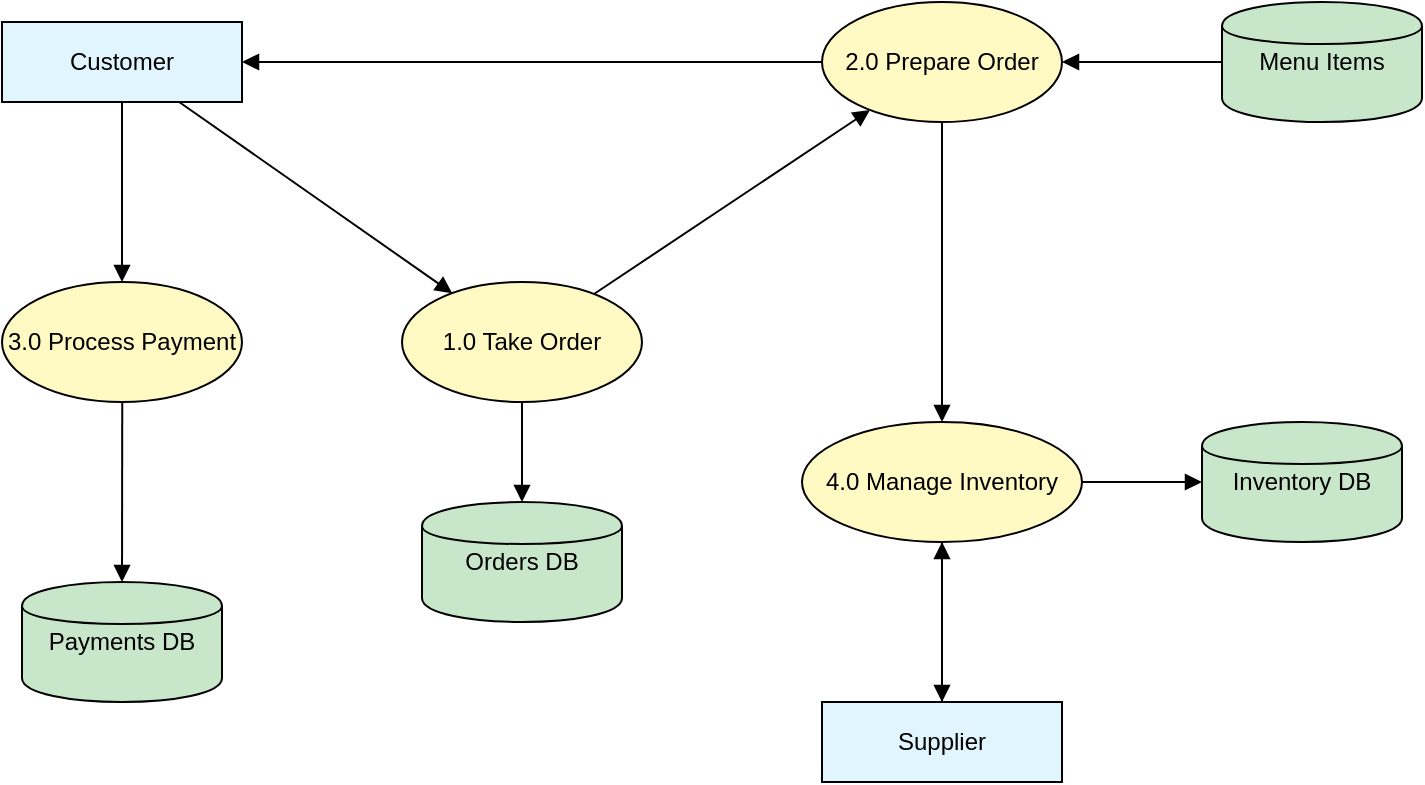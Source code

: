 <mxfile version="28.0.7" pages="2">
  <diagram name="DFD0" id="jpEgUMkhKl0W7dWPEIJx">
    <mxGraphModel dx="1455" dy="685" grid="1" gridSize="10" guides="1" tooltips="1" connect="1" arrows="1" fold="1" page="1" pageScale="1" pageWidth="850" pageHeight="1100" math="0" shadow="0">
      <root>
        <mxCell id="0" />
        <mxCell id="1" parent="0" />
        <mxCell id="j-Xekcq_S_CdKjPfwq5b-44" value="Customer" style="shape=rectangle;whiteSpace=wrap;html=1;fillColor=#e1f5fe;" vertex="1" parent="1">
          <mxGeometry x="120" y="60" width="120" height="40" as="geometry" />
        </mxCell>
        <mxCell id="j-Xekcq_S_CdKjPfwq5b-45" value="Supplier" style="shape=rectangle;whiteSpace=wrap;html=1;fillColor=#e1f5fe;" vertex="1" parent="1">
          <mxGeometry x="530" y="400" width="120" height="40" as="geometry" />
        </mxCell>
        <mxCell id="j-Xekcq_S_CdKjPfwq5b-46" value="1.0 Take Order" style="ellipse;whiteSpace=wrap;html=1;fillColor=#fff9c4;" vertex="1" parent="1">
          <mxGeometry x="320" y="190" width="120" height="60" as="geometry" />
        </mxCell>
        <mxCell id="j-Xekcq_S_CdKjPfwq5b-47" value="2.0 Prepare Order" style="ellipse;whiteSpace=wrap;html=1;fillColor=#fff9c4;" vertex="1" parent="1">
          <mxGeometry x="530" y="50" width="120" height="60" as="geometry" />
        </mxCell>
        <mxCell id="j-Xekcq_S_CdKjPfwq5b-48" value="3.0 Process Payment" style="ellipse;whiteSpace=wrap;html=1;fillColor=#fff9c4;" vertex="1" parent="1">
          <mxGeometry x="120" y="190" width="120" height="60" as="geometry" />
        </mxCell>
        <mxCell id="j-Xekcq_S_CdKjPfwq5b-49" value="4.0 Manage Inventory" style="ellipse;whiteSpace=wrap;html=1;fillColor=#fff9c4;" vertex="1" parent="1">
          <mxGeometry x="520" y="260" width="140" height="60" as="geometry" />
        </mxCell>
        <mxCell id="j-Xekcq_S_CdKjPfwq5b-50" value="Orders DB" style="shape=cylinder;whiteSpace=wrap;html=1;fillColor=#c8e6c9;" vertex="1" parent="1">
          <mxGeometry x="330" y="300" width="100" height="60" as="geometry" />
        </mxCell>
        <mxCell id="j-Xekcq_S_CdKjPfwq5b-51" value="Menu Items" style="shape=cylinder;whiteSpace=wrap;html=1;fillColor=#c8e6c9;" vertex="1" parent="1">
          <mxGeometry x="730" y="50" width="100" height="60" as="geometry" />
        </mxCell>
        <mxCell id="j-Xekcq_S_CdKjPfwq5b-52" value="Payments DB" style="shape=cylinder;whiteSpace=wrap;html=1;fillColor=#c8e6c9;" vertex="1" parent="1">
          <mxGeometry x="130" y="340" width="100" height="60" as="geometry" />
        </mxCell>
        <mxCell id="j-Xekcq_S_CdKjPfwq5b-53" value="Inventory DB" style="shape=cylinder;whiteSpace=wrap;html=1;fillColor=#c8e6c9;" vertex="1" parent="1">
          <mxGeometry x="720" y="260" width="100" height="60" as="geometry" />
        </mxCell>
        <mxCell id="j-Xekcq_S_CdKjPfwq5b-54" style="endArrow=block;html=1;strokeColor=#000000;" edge="1" parent="1" source="j-Xekcq_S_CdKjPfwq5b-44" target="j-Xekcq_S_CdKjPfwq5b-46">
          <mxGeometry relative="1" as="geometry" />
        </mxCell>
        <mxCell id="j-Xekcq_S_CdKjPfwq5b-55" style="endArrow=block;html=1;strokeColor=#000000;" edge="1" parent="1" source="j-Xekcq_S_CdKjPfwq5b-46" target="j-Xekcq_S_CdKjPfwq5b-50">
          <mxGeometry relative="1" as="geometry" />
        </mxCell>
        <mxCell id="j-Xekcq_S_CdKjPfwq5b-56" style="endArrow=block;html=1;strokeColor=#000000;" edge="1" parent="1" source="j-Xekcq_S_CdKjPfwq5b-46" target="j-Xekcq_S_CdKjPfwq5b-47">
          <mxGeometry relative="1" as="geometry" />
        </mxCell>
        <mxCell id="j-Xekcq_S_CdKjPfwq5b-57" style="endArrow=block;html=1;strokeColor=#000000;" edge="1" parent="1" source="j-Xekcq_S_CdKjPfwq5b-51" target="j-Xekcq_S_CdKjPfwq5b-47">
          <mxGeometry relative="1" as="geometry" />
        </mxCell>
        <mxCell id="j-Xekcq_S_CdKjPfwq5b-58" style="endArrow=block;html=1;strokeColor=#000000;" edge="1" parent="1" source="j-Xekcq_S_CdKjPfwq5b-47" target="j-Xekcq_S_CdKjPfwq5b-44">
          <mxGeometry relative="1" as="geometry" />
        </mxCell>
        <mxCell id="j-Xekcq_S_CdKjPfwq5b-59" style="endArrow=block;html=1;strokeColor=#000000;" edge="1" parent="1" source="j-Xekcq_S_CdKjPfwq5b-44" target="j-Xekcq_S_CdKjPfwq5b-48">
          <mxGeometry relative="1" as="geometry" />
        </mxCell>
        <mxCell id="j-Xekcq_S_CdKjPfwq5b-60" style="endArrow=block;html=1;strokeColor=#000000;" edge="1" parent="1" source="j-Xekcq_S_CdKjPfwq5b-48" target="j-Xekcq_S_CdKjPfwq5b-52">
          <mxGeometry relative="1" as="geometry" />
        </mxCell>
        <mxCell id="j-Xekcq_S_CdKjPfwq5b-61" style="endArrow=block;html=1;strokeColor=#000000;" edge="1" parent="1" source="j-Xekcq_S_CdKjPfwq5b-47" target="j-Xekcq_S_CdKjPfwq5b-49">
          <mxGeometry relative="1" as="geometry" />
        </mxCell>
        <mxCell id="j-Xekcq_S_CdKjPfwq5b-62" style="endArrow=block;html=1;strokeColor=#000000;" edge="1" parent="1" source="j-Xekcq_S_CdKjPfwq5b-49" target="j-Xekcq_S_CdKjPfwq5b-45">
          <mxGeometry relative="1" as="geometry" />
        </mxCell>
        <mxCell id="j-Xekcq_S_CdKjPfwq5b-63" style="endArrow=block;html=1;strokeColor=#000000;" edge="1" parent="1" source="j-Xekcq_S_CdKjPfwq5b-45" target="j-Xekcq_S_CdKjPfwq5b-49">
          <mxGeometry relative="1" as="geometry" />
        </mxCell>
        <mxCell id="j-Xekcq_S_CdKjPfwq5b-64" style="endArrow=block;html=1;strokeColor=#000000;" edge="1" parent="1" source="j-Xekcq_S_CdKjPfwq5b-49" target="j-Xekcq_S_CdKjPfwq5b-53">
          <mxGeometry relative="1" as="geometry" />
        </mxCell>
      </root>
    </mxGraphModel>
  </diagram>
  <diagram id="yKsZI8Y5tHXR3fcKcjDm" name="Page-2">
    <mxGraphModel grid="1" page="1" gridSize="10" guides="1" tooltips="1" connect="1" arrows="1" fold="1" pageScale="1" pageWidth="850" pageHeight="1100" math="0" shadow="0">
      <root>
        <mxCell id="0" />
        <mxCell id="1" parent="0" />
      </root>
    </mxGraphModel>
  </diagram>
</mxfile>
